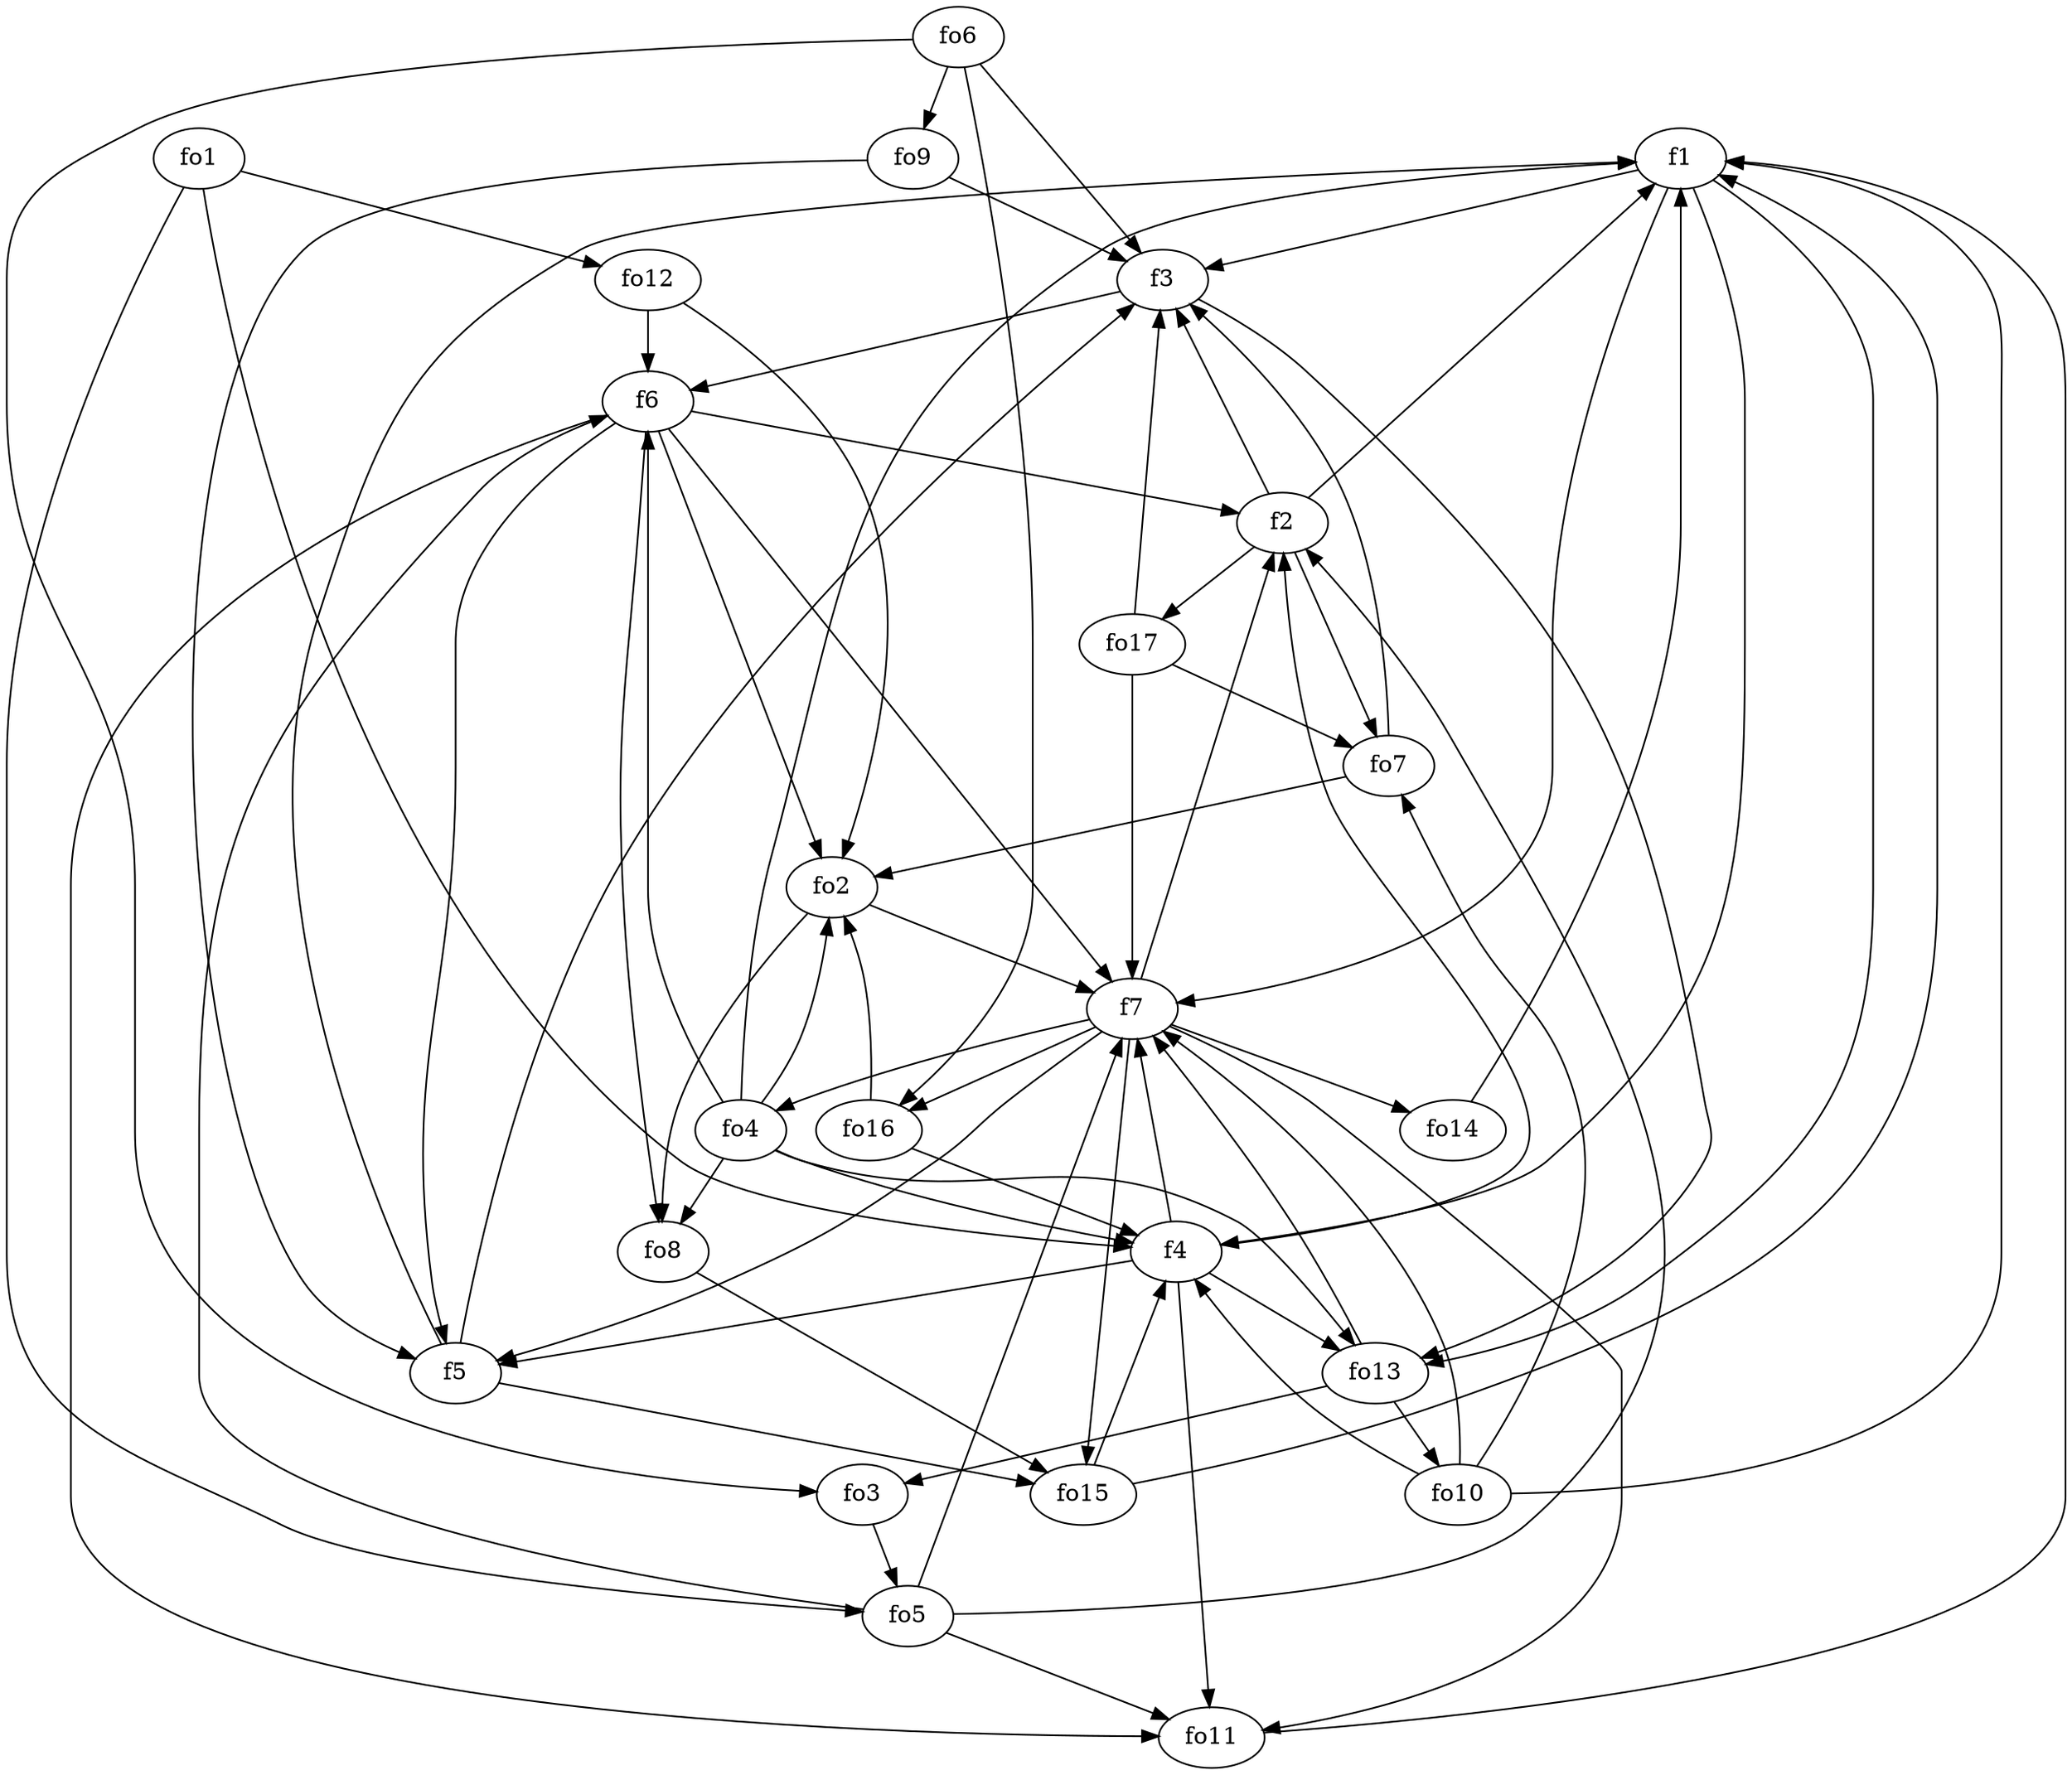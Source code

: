 strict digraph  {
f1;
f2;
f3;
f4;
f5;
f6;
f7;
fo1;
fo2;
fo3;
fo4;
fo5;
fo6;
fo7;
fo8;
fo9;
fo10;
fo11;
fo12;
fo13;
fo14;
fo15;
fo16;
fo17;
f1 -> fo13  [weight=2];
f1 -> f4  [weight=2];
f1 -> f3  [weight=2];
f1 -> f7  [weight=2];
f2 -> f1  [weight=2];
f2 -> fo7  [weight=2];
f2 -> f3  [weight=2];
f2 -> fo17  [weight=2];
f3 -> fo13  [weight=2];
f3 -> f6  [weight=2];
f4 -> f7  [weight=2];
f4 -> fo11  [weight=2];
f4 -> fo13  [weight=2];
f4 -> f2  [weight=2];
f4 -> f5  [weight=2];
f5 -> fo15  [weight=2];
f5 -> f3  [weight=2];
f5 -> f1  [weight=2];
f6 -> f7  [weight=2];
f6 -> fo2  [weight=2];
f6 -> f2  [weight=2];
f6 -> fo11  [weight=2];
f6 -> f5  [weight=2];
f6 -> fo8  [weight=2];
f7 -> f5  [weight=2];
f7 -> fo4  [weight=2];
f7 -> f2  [weight=2];
f7 -> fo16  [weight=2];
f7 -> fo11  [weight=2];
f7 -> fo14  [weight=2];
f7 -> fo15  [weight=2];
fo1 -> fo5  [weight=2];
fo1 -> fo12  [weight=2];
fo1 -> f4  [weight=2];
fo2 -> f7  [weight=2];
fo2 -> fo8  [weight=2];
fo3 -> fo5  [weight=2];
fo4 -> f6  [weight=2];
fo4 -> fo13  [weight=2];
fo4 -> f1  [weight=2];
fo4 -> fo8  [weight=2];
fo4 -> f4  [weight=2];
fo4 -> fo2  [weight=2];
fo5 -> fo11  [weight=2];
fo5 -> f2  [weight=2];
fo5 -> f7  [weight=2];
fo5 -> f6  [weight=2];
fo6 -> fo9  [weight=2];
fo6 -> fo16  [weight=2];
fo6 -> fo3  [weight=2];
fo6 -> f3  [weight=2];
fo7 -> f3  [weight=2];
fo7 -> fo2  [weight=2];
fo8 -> fo15  [weight=2];
fo9 -> f5  [weight=2];
fo9 -> f3  [weight=2];
fo10 -> f1  [weight=2];
fo10 -> fo7  [weight=2];
fo10 -> f7  [weight=2];
fo10 -> f4  [weight=2];
fo11 -> f1  [weight=2];
fo12 -> f6  [weight=2];
fo12 -> fo2  [weight=2];
fo13 -> f7  [weight=2];
fo13 -> fo10  [weight=2];
fo13 -> fo3  [weight=2];
fo14 -> f1  [weight=2];
fo15 -> f1  [weight=2];
fo15 -> f4  [weight=2];
fo16 -> fo2  [weight=2];
fo16 -> f4  [weight=2];
fo17 -> f3  [weight=2];
fo17 -> f7  [weight=2];
fo17 -> fo7  [weight=2];
}

